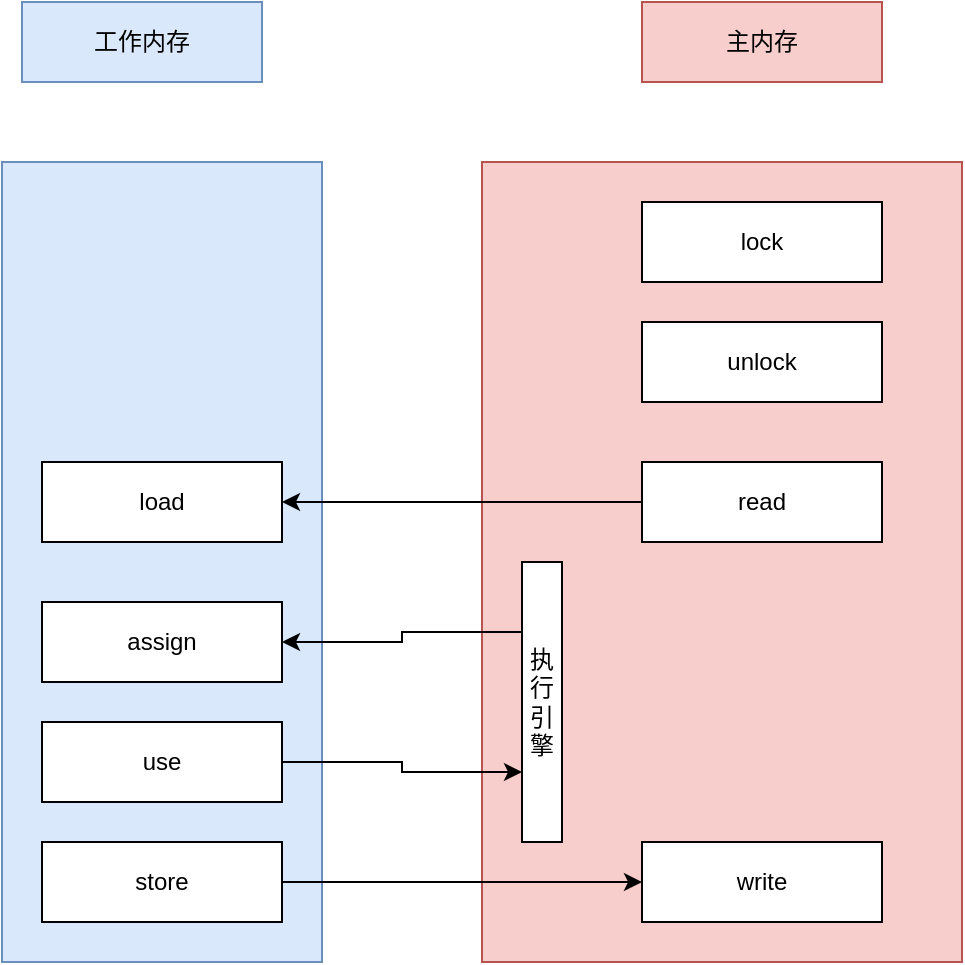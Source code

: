 <mxfile version="14.9.6" type="github">
  <diagram id="prtHgNgQTEPvFCAcTncT" name="Page-1">
    <mxGraphModel dx="1422" dy="762" grid="1" gridSize="10" guides="1" tooltips="1" connect="1" arrows="1" fold="1" page="1" pageScale="1" pageWidth="827" pageHeight="1169" math="0" shadow="0">
      <root>
        <mxCell id="0" />
        <mxCell id="1" parent="0" />
        <mxCell id="8IpB800GrsxZEf558MQ5-1" value="" style="rounded=0;whiteSpace=wrap;html=1;fillColor=#dae8fc;strokeColor=#6c8ebf;" vertex="1" parent="1">
          <mxGeometry x="80" y="120" width="160" height="400" as="geometry" />
        </mxCell>
        <mxCell id="8IpB800GrsxZEf558MQ5-2" value="" style="rounded=0;whiteSpace=wrap;html=1;fillColor=#f8cecc;strokeColor=#b85450;" vertex="1" parent="1">
          <mxGeometry x="320" y="120" width="240" height="400" as="geometry" />
        </mxCell>
        <mxCell id="8IpB800GrsxZEf558MQ5-3" value="工作内存" style="rounded=0;whiteSpace=wrap;html=1;fillColor=#dae8fc;strokeColor=#6c8ebf;" vertex="1" parent="1">
          <mxGeometry x="90" y="40" width="120" height="40" as="geometry" />
        </mxCell>
        <mxCell id="8IpB800GrsxZEf558MQ5-4" value="主内存" style="rounded=0;whiteSpace=wrap;html=1;fillColor=#f8cecc;strokeColor=#b85450;" vertex="1" parent="1">
          <mxGeometry x="400" y="40" width="120" height="40" as="geometry" />
        </mxCell>
        <mxCell id="8IpB800GrsxZEf558MQ5-5" value="assign" style="rounded=0;whiteSpace=wrap;html=1;" vertex="1" parent="1">
          <mxGeometry x="100" y="340" width="120" height="40" as="geometry" />
        </mxCell>
        <mxCell id="8IpB800GrsxZEf558MQ5-6" value="load" style="rounded=0;whiteSpace=wrap;html=1;" vertex="1" parent="1">
          <mxGeometry x="100" y="270" width="120" height="40" as="geometry" />
        </mxCell>
        <mxCell id="8IpB800GrsxZEf558MQ5-11" style="edgeStyle=orthogonalEdgeStyle;rounded=0;orthogonalLoop=1;jettySize=auto;html=1;" edge="1" parent="1" source="8IpB800GrsxZEf558MQ5-7" target="8IpB800GrsxZEf558MQ5-6">
          <mxGeometry relative="1" as="geometry" />
        </mxCell>
        <mxCell id="8IpB800GrsxZEf558MQ5-7" value="read" style="rounded=0;whiteSpace=wrap;html=1;" vertex="1" parent="1">
          <mxGeometry x="400" y="270" width="120" height="40" as="geometry" />
        </mxCell>
        <mxCell id="8IpB800GrsxZEf558MQ5-8" value="unlock" style="rounded=0;whiteSpace=wrap;html=1;" vertex="1" parent="1">
          <mxGeometry x="400" y="200" width="120" height="40" as="geometry" />
        </mxCell>
        <mxCell id="8IpB800GrsxZEf558MQ5-9" value="lock" style="rounded=0;whiteSpace=wrap;html=1;" vertex="1" parent="1">
          <mxGeometry x="400" y="140" width="120" height="40" as="geometry" />
        </mxCell>
        <mxCell id="8IpB800GrsxZEf558MQ5-17" style="edgeStyle=orthogonalEdgeStyle;rounded=0;orthogonalLoop=1;jettySize=auto;html=1;entryX=1;entryY=0.5;entryDx=0;entryDy=0;exitX=0;exitY=0.25;exitDx=0;exitDy=0;" edge="1" parent="1" source="8IpB800GrsxZEf558MQ5-14" target="8IpB800GrsxZEf558MQ5-5">
          <mxGeometry relative="1" as="geometry" />
        </mxCell>
        <mxCell id="8IpB800GrsxZEf558MQ5-14" value="执行引擎" style="rounded=0;whiteSpace=wrap;html=1;" vertex="1" parent="1">
          <mxGeometry x="340" y="320" width="20" height="140" as="geometry" />
        </mxCell>
        <mxCell id="8IpB800GrsxZEf558MQ5-18" style="edgeStyle=orthogonalEdgeStyle;rounded=0;orthogonalLoop=1;jettySize=auto;html=1;entryX=0;entryY=0.75;entryDx=0;entryDy=0;" edge="1" parent="1" source="8IpB800GrsxZEf558MQ5-16" target="8IpB800GrsxZEf558MQ5-14">
          <mxGeometry relative="1" as="geometry" />
        </mxCell>
        <mxCell id="8IpB800GrsxZEf558MQ5-16" value="use" style="rounded=0;whiteSpace=wrap;html=1;" vertex="1" parent="1">
          <mxGeometry x="100" y="400" width="120" height="40" as="geometry" />
        </mxCell>
        <mxCell id="8IpB800GrsxZEf558MQ5-21" style="edgeStyle=orthogonalEdgeStyle;rounded=0;orthogonalLoop=1;jettySize=auto;html=1;" edge="1" parent="1" source="8IpB800GrsxZEf558MQ5-19" target="8IpB800GrsxZEf558MQ5-20">
          <mxGeometry relative="1" as="geometry" />
        </mxCell>
        <mxCell id="8IpB800GrsxZEf558MQ5-19" value="store" style="rounded=0;whiteSpace=wrap;html=1;" vertex="1" parent="1">
          <mxGeometry x="100" y="460" width="120" height="40" as="geometry" />
        </mxCell>
        <mxCell id="8IpB800GrsxZEf558MQ5-20" value="write" style="rounded=0;whiteSpace=wrap;html=1;" vertex="1" parent="1">
          <mxGeometry x="400" y="460" width="120" height="40" as="geometry" />
        </mxCell>
      </root>
    </mxGraphModel>
  </diagram>
</mxfile>
